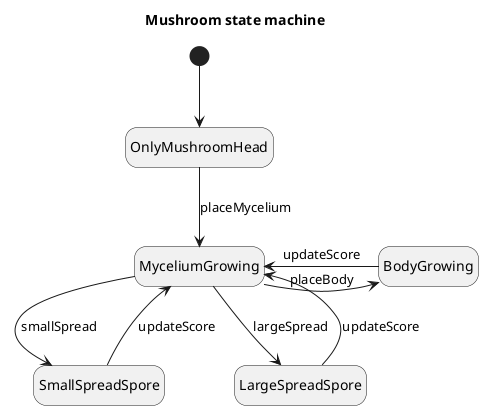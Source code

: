 @startuml Mushroom
hide empty description
title Mushroom state machine

[*]-->OnlyMushroomHead
OnlyMushroomHead-->MyceliumGrowing: placeMycelium
MyceliumGrowing-> SmallSpreadSpore : smallSpread
SmallSpreadSpore --> MyceliumGrowing: updateScore

MyceliumGrowing--> LargeSpreadSpore : largeSpread
LargeSpreadSpore-> MyceliumGrowing: updateScore


MyceliumGrowing->BodyGrowing : placeBody
BodyGrowing-> MyceliumGrowing: updateScore

@enduml